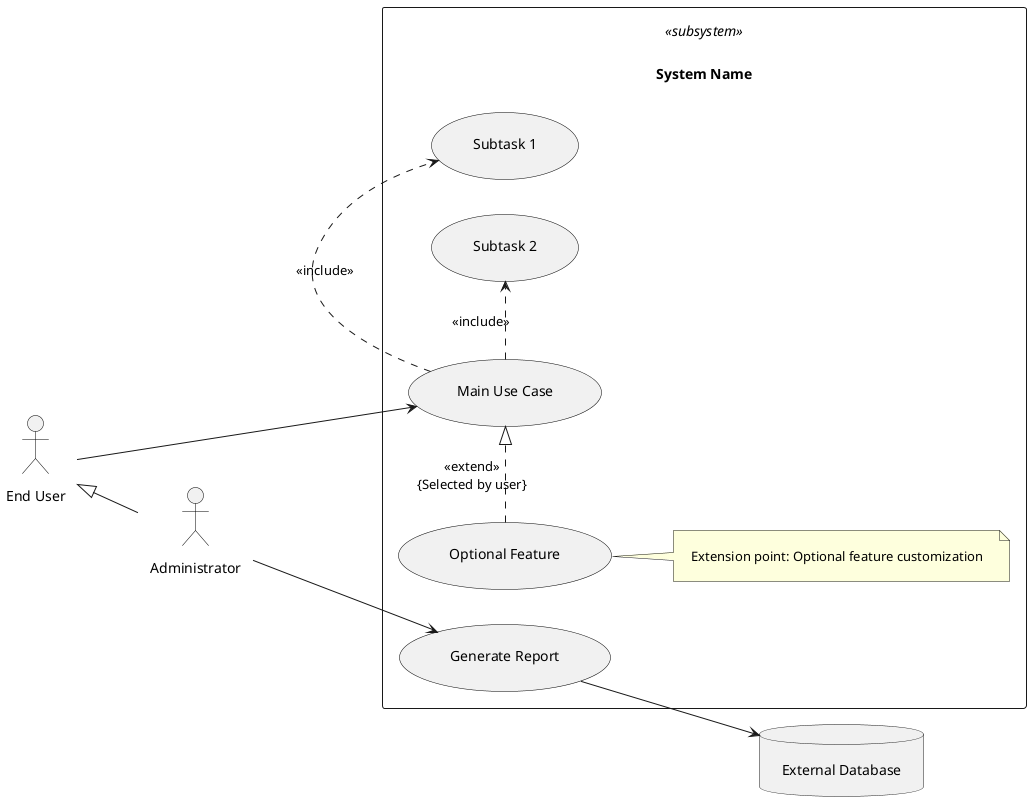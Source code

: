 @startuml

' Layout & Style
left to right direction
skinparam packageStyle rectangle
skinparam Shadowing false
skinparam Padding 12
skinparam NodePadding 12
skinparam ComponentPadding 12
skinparam ActorBorderColor black
skinparam ActorFontColor black
skinparam UsecaseBorderColor black
skinparam UsecaseFontColor black

' Actors
actor "End User" as USER
actor "Administrator" as ADMIN
database "External Database" as EXTDATA

' Actor hierarchy
USER <|-- ADMIN

' System / Use Cases
package "System Name" <<subsystem>> {
  usecase "Main Use Case" as MAIN_UC
  usecase "Subtask 1" as SUB1
  usecase "Subtask 2" as SUB2
  usecase "Optional Feature" as OPTIONAL
  usecase "Generate Report" as REPORT

  ' Include relationships
  MAIN_UC .> SUB1 : <<include>>
  MAIN_UC .> SUB2 : <<include>>

  ' Extend relationship
  OPTIONAL .|> MAIN_UC : <<extend>>\n{Selected by user}
  note right of OPTIONAL
    Extension point: Optional feature customization
  end note
}

' Actor interactions
USER --> MAIN_UC
ADMIN --> REPORT
REPORT --> EXTDATA

@enduml
